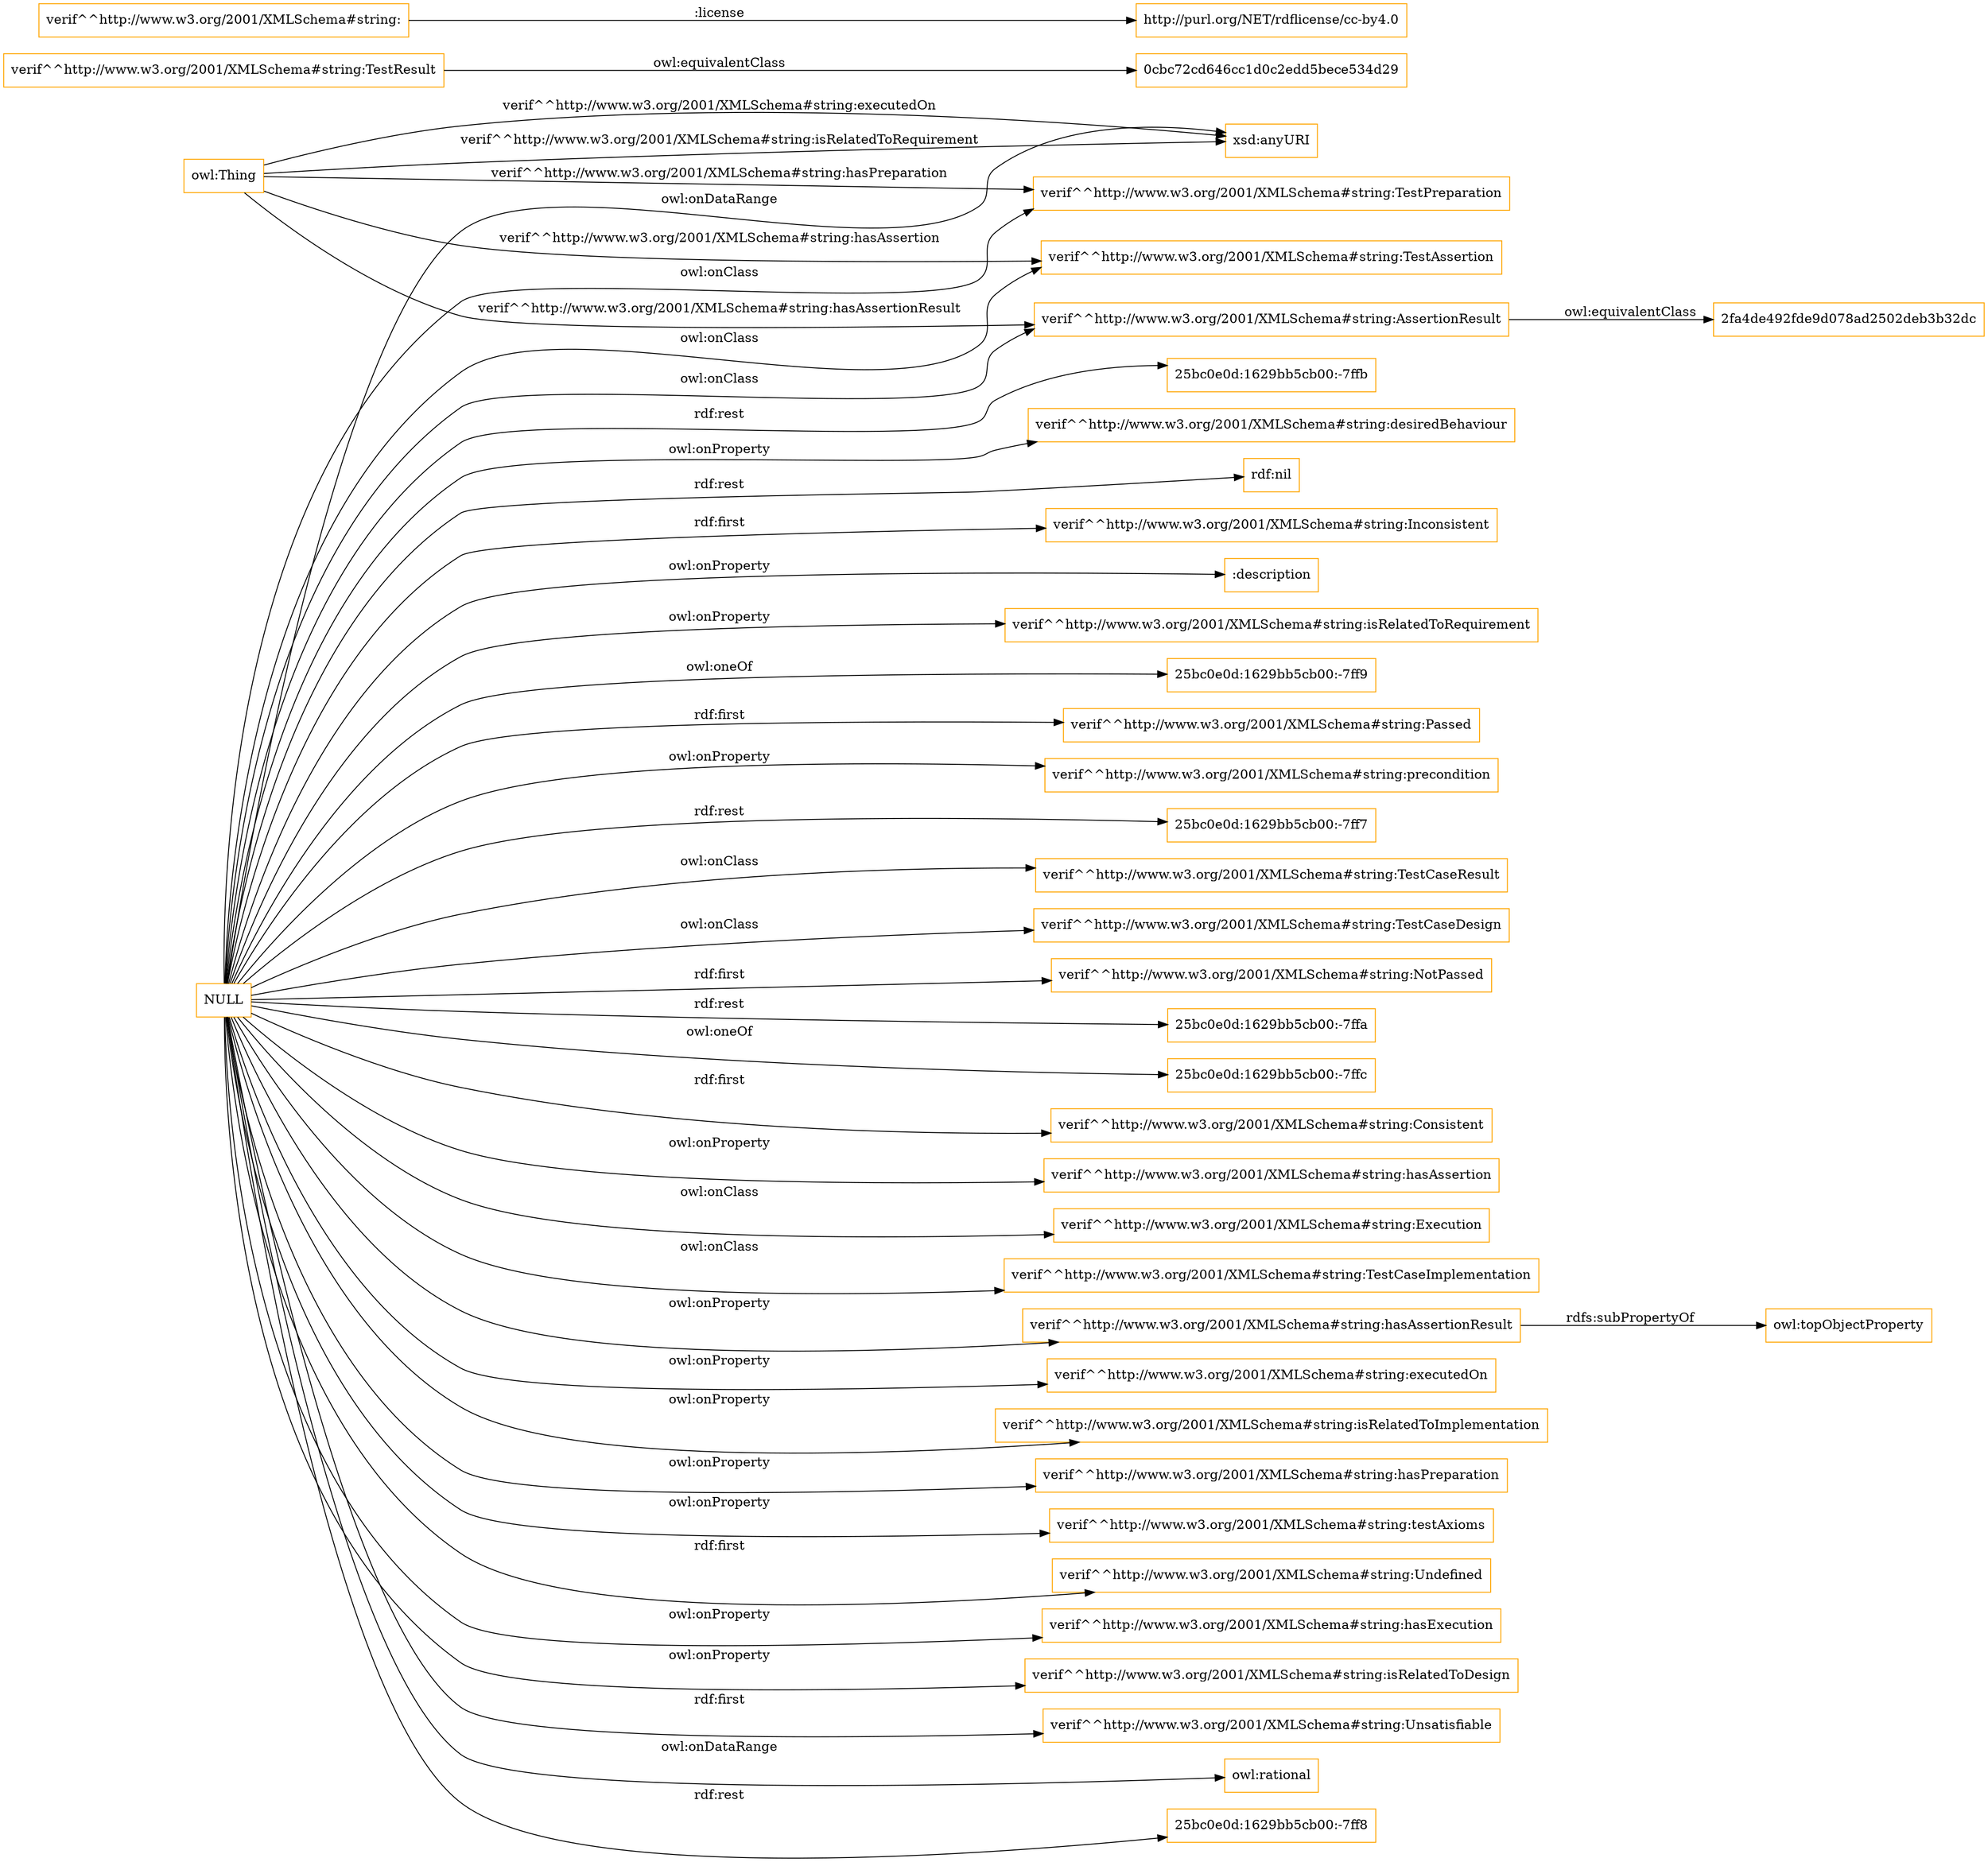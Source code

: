 digraph ar2dtool_diagram { 
rankdir=LR;
size="1501"
node [shape = rectangle, color="orange"]; "verif^^http://www.w3.org/2001/XMLSchema#string:TestCaseResult" "verif^^http://www.w3.org/2001/XMLSchema#string:TestCaseDesign" "verif^^http://www.w3.org/2001/XMLSchema#string:TestAssertion" "verif^^http://www.w3.org/2001/XMLSchema#string:Execution" "verif^^http://www.w3.org/2001/XMLSchema#string:TestPreparation" "verif^^http://www.w3.org/2001/XMLSchema#string:TestCaseImplementation" "verif^^http://www.w3.org/2001/XMLSchema#string:TestResult" "0cbc72cd646cc1d0c2edd5bece534d29" "verif^^http://www.w3.org/2001/XMLSchema#string:AssertionResult" "2fa4de492fde9d078ad2502deb3b32dc" ; /*classes style*/
	"verif^^http://www.w3.org/2001/XMLSchema#string:TestResult" -> "0cbc72cd646cc1d0c2edd5bece534d29" [ label = "owl:equivalentClass" ];
	"verif^^http://www.w3.org/2001/XMLSchema#string:AssertionResult" -> "2fa4de492fde9d078ad2502deb3b32dc" [ label = "owl:equivalentClass" ];
	"NULL" -> "verif^^http://www.w3.org/2001/XMLSchema#string:hasAssertionResult" [ label = "owl:onProperty" ];
	"NULL" -> "verif^^http://www.w3.org/2001/XMLSchema#string:TestAssertion" [ label = "owl:onClass" ];
	"NULL" -> "verif^^http://www.w3.org/2001/XMLSchema#string:executedOn" [ label = "owl:onProperty" ];
	"NULL" -> "verif^^http://www.w3.org/2001/XMLSchema#string:isRelatedToImplementation" [ label = "owl:onProperty" ];
	"NULL" -> "verif^^http://www.w3.org/2001/XMLSchema#string:hasPreparation" [ label = "owl:onProperty" ];
	"NULL" -> "verif^^http://www.w3.org/2001/XMLSchema#string:TestPreparation" [ label = "owl:onClass" ];
	"NULL" -> "verif^^http://www.w3.org/2001/XMLSchema#string:testAxioms" [ label = "owl:onProperty" ];
	"NULL" -> "verif^^http://www.w3.org/2001/XMLSchema#string:Undefined" [ label = "rdf:first" ];
	"NULL" -> "verif^^http://www.w3.org/2001/XMLSchema#string:hasExecution" [ label = "owl:onProperty" ];
	"NULL" -> "verif^^http://www.w3.org/2001/XMLSchema#string:Execution" [ label = "owl:onClass" ];
	"NULL" -> "verif^^http://www.w3.org/2001/XMLSchema#string:isRelatedToDesign" [ label = "owl:onProperty" ];
	"NULL" -> "verif^^http://www.w3.org/2001/XMLSchema#string:TestCaseImplementation" [ label = "owl:onClass" ];
	"NULL" -> "verif^^http://www.w3.org/2001/XMLSchema#string:Unsatisfiable" [ label = "rdf:first" ];
	"NULL" -> "owl:rational" [ label = "owl:onDataRange" ];
	"NULL" -> "25bc0e0d:1629bb5cb00:-7ff8" [ label = "rdf:rest" ];
	"NULL" -> "25bc0e0d:1629bb5cb00:-7ffb" [ label = "rdf:rest" ];
	"NULL" -> "verif^^http://www.w3.org/2001/XMLSchema#string:desiredBehaviour" [ label = "owl:onProperty" ];
	"NULL" -> "rdf:nil" [ label = "rdf:rest" ];
	"NULL" -> "verif^^http://www.w3.org/2001/XMLSchema#string:Inconsistent" [ label = "rdf:first" ];
	"NULL" -> ":description" [ label = "owl:onProperty" ];
	"NULL" -> "verif^^http://www.w3.org/2001/XMLSchema#string:isRelatedToRequirement" [ label = "owl:onProperty" ];
	"NULL" -> "25bc0e0d:1629bb5cb00:-7ff9" [ label = "owl:oneOf" ];
	"NULL" -> "verif^^http://www.w3.org/2001/XMLSchema#string:Passed" [ label = "rdf:first" ];
	"NULL" -> "verif^^http://www.w3.org/2001/XMLSchema#string:AssertionResult" [ label = "owl:onClass" ];
	"NULL" -> "verif^^http://www.w3.org/2001/XMLSchema#string:precondition" [ label = "owl:onProperty" ];
	"NULL" -> "25bc0e0d:1629bb5cb00:-7ff7" [ label = "rdf:rest" ];
	"NULL" -> "verif^^http://www.w3.org/2001/XMLSchema#string:NotPassed" [ label = "rdf:first" ];
	"NULL" -> "25bc0e0d:1629bb5cb00:-7ffa" [ label = "rdf:rest" ];
	"NULL" -> "xsd:anyURI" [ label = "owl:onDataRange" ];
	"NULL" -> "25bc0e0d:1629bb5cb00:-7ffc" [ label = "owl:oneOf" ];
	"NULL" -> "verif^^http://www.w3.org/2001/XMLSchema#string:Consistent" [ label = "rdf:first" ];
	"NULL" -> "verif^^http://www.w3.org/2001/XMLSchema#string:TestCaseDesign" [ label = "owl:onClass" ];
	"NULL" -> "verif^^http://www.w3.org/2001/XMLSchema#string:hasAssertion" [ label = "owl:onProperty" ];
	"NULL" -> "verif^^http://www.w3.org/2001/XMLSchema#string:TestCaseResult" [ label = "owl:onClass" ];
	"verif^^http://www.w3.org/2001/XMLSchema#string:hasAssertionResult" -> "owl:topObjectProperty" [ label = "rdfs:subPropertyOf" ];
	"verif^^http://www.w3.org/2001/XMLSchema#string:" -> "http://purl.org/NET/rdflicense/cc-by4.0" [ label = ":license" ];
	"owl:Thing" -> "verif^^http://www.w3.org/2001/XMLSchema#string:TestAssertion" [ label = "verif^^http://www.w3.org/2001/XMLSchema#string:hasAssertion" ];
	"owl:Thing" -> "verif^^http://www.w3.org/2001/XMLSchema#string:AssertionResult" [ label = "verif^^http://www.w3.org/2001/XMLSchema#string:hasAssertionResult" ];
	"owl:Thing" -> "xsd:anyURI" [ label = "verif^^http://www.w3.org/2001/XMLSchema#string:executedOn" ];
	"owl:Thing" -> "xsd:anyURI" [ label = "verif^^http://www.w3.org/2001/XMLSchema#string:isRelatedToRequirement" ];
	"owl:Thing" -> "verif^^http://www.w3.org/2001/XMLSchema#string:TestPreparation" [ label = "verif^^http://www.w3.org/2001/XMLSchema#string:hasPreparation" ];

}
